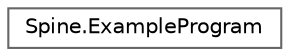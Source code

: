 digraph "类继承关系图"
{
 // LATEX_PDF_SIZE
  bgcolor="transparent";
  edge [fontname=Helvetica,fontsize=10,labelfontname=Helvetica,labelfontsize=10];
  node [fontname=Helvetica,fontsize=10,shape=box,height=0.2,width=0.4];
  rankdir="LR";
  Node0 [id="Node000000",label="Spine.ExampleProgram",height=0.2,width=0.4,color="grey40", fillcolor="white", style="filled",URL="$class_spine_1_1_example_program.html",tooltip=" "];
}
